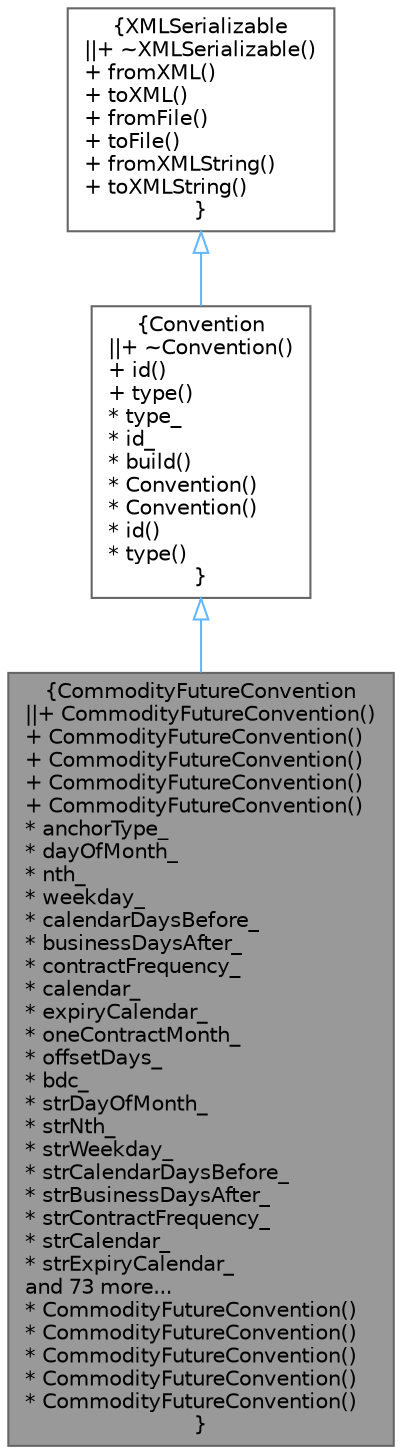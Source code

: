 digraph "CommodityFutureConvention"
{
 // INTERACTIVE_SVG=YES
 // LATEX_PDF_SIZE
  bgcolor="transparent";
  edge [fontname=Helvetica,fontsize=10,labelfontname=Helvetica,labelfontsize=10];
  node [fontname=Helvetica,fontsize=10,shape=box,height=0.2,width=0.4];
  Node1 [label="{CommodityFutureConvention\n||+ CommodityFutureConvention()\l+ CommodityFutureConvention()\l+ CommodityFutureConvention()\l+ CommodityFutureConvention()\l+ CommodityFutureConvention()\l* anchorType_\l* dayOfMonth_\l* nth_\l* weekday_\l* calendarDaysBefore_\l* businessDaysAfter_\l* contractFrequency_\l* calendar_\l* expiryCalendar_\l* oneContractMonth_\l* offsetDays_\l* bdc_\l* strDayOfMonth_\l* strNth_\l* strWeekday_\l* strCalendarDaysBefore_\l* strBusinessDaysAfter_\l* strContractFrequency_\l* strCalendar_\l* strExpiryCalendar_\land 73 more...\l* CommodityFutureConvention()\l* CommodityFutureConvention()\l* CommodityFutureConvention()\l* CommodityFutureConvention()\l* CommodityFutureConvention()\l}",height=0.2,width=0.4,color="gray40", fillcolor="grey60", style="filled", fontcolor="black",tooltip=" "];
  Node2 -> Node1 [dir="back",color="steelblue1",style="solid",arrowtail="onormal"];
  Node2 [label="{Convention\n||+ ~Convention()\l+ id()\l+ type()\l* type_\l* id_\l* build()\l* Convention()\l* Convention()\l* id()\l* type()\l}",height=0.2,width=0.4,color="gray40", fillcolor="white", style="filled",URL="$classore_1_1data_1_1_convention.html",tooltip="Abstract base class for convention objects."];
  Node3 -> Node2 [dir="back",color="steelblue1",style="solid",arrowtail="onormal"];
  Node3 [label="{XMLSerializable\n||+ ~XMLSerializable()\l+ fromXML()\l+ toXML()\l+ fromFile()\l+ toFile()\l+ fromXMLString()\l+ toXMLString()\l}",height=0.2,width=0.4,color="gray40", fillcolor="white", style="filled",URL="$classore_1_1data_1_1_x_m_l_serializable.html",tooltip="Base class for all serializable classes."];
}
